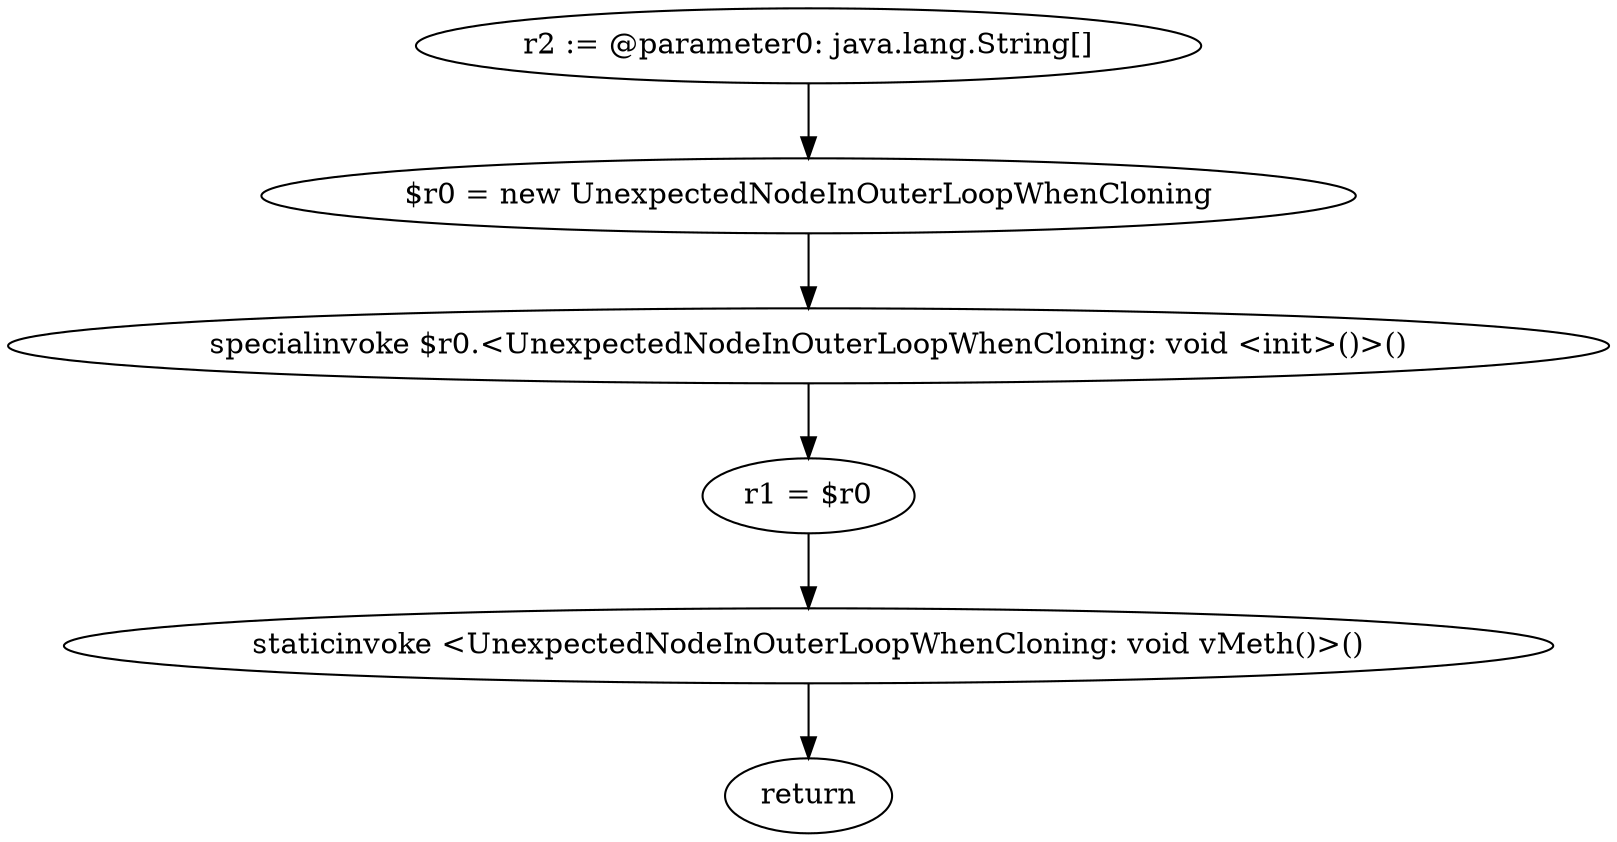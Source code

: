 digraph "unitGraph" {
    "r2 := @parameter0: java.lang.String[]"
    "$r0 = new UnexpectedNodeInOuterLoopWhenCloning"
    "specialinvoke $r0.<UnexpectedNodeInOuterLoopWhenCloning: void <init>()>()"
    "r1 = $r0"
    "staticinvoke <UnexpectedNodeInOuterLoopWhenCloning: void vMeth()>()"
    "return"
    "r2 := @parameter0: java.lang.String[]"->"$r0 = new UnexpectedNodeInOuterLoopWhenCloning";
    "$r0 = new UnexpectedNodeInOuterLoopWhenCloning"->"specialinvoke $r0.<UnexpectedNodeInOuterLoopWhenCloning: void <init>()>()";
    "specialinvoke $r0.<UnexpectedNodeInOuterLoopWhenCloning: void <init>()>()"->"r1 = $r0";
    "r1 = $r0"->"staticinvoke <UnexpectedNodeInOuterLoopWhenCloning: void vMeth()>()";
    "staticinvoke <UnexpectedNodeInOuterLoopWhenCloning: void vMeth()>()"->"return";
}
